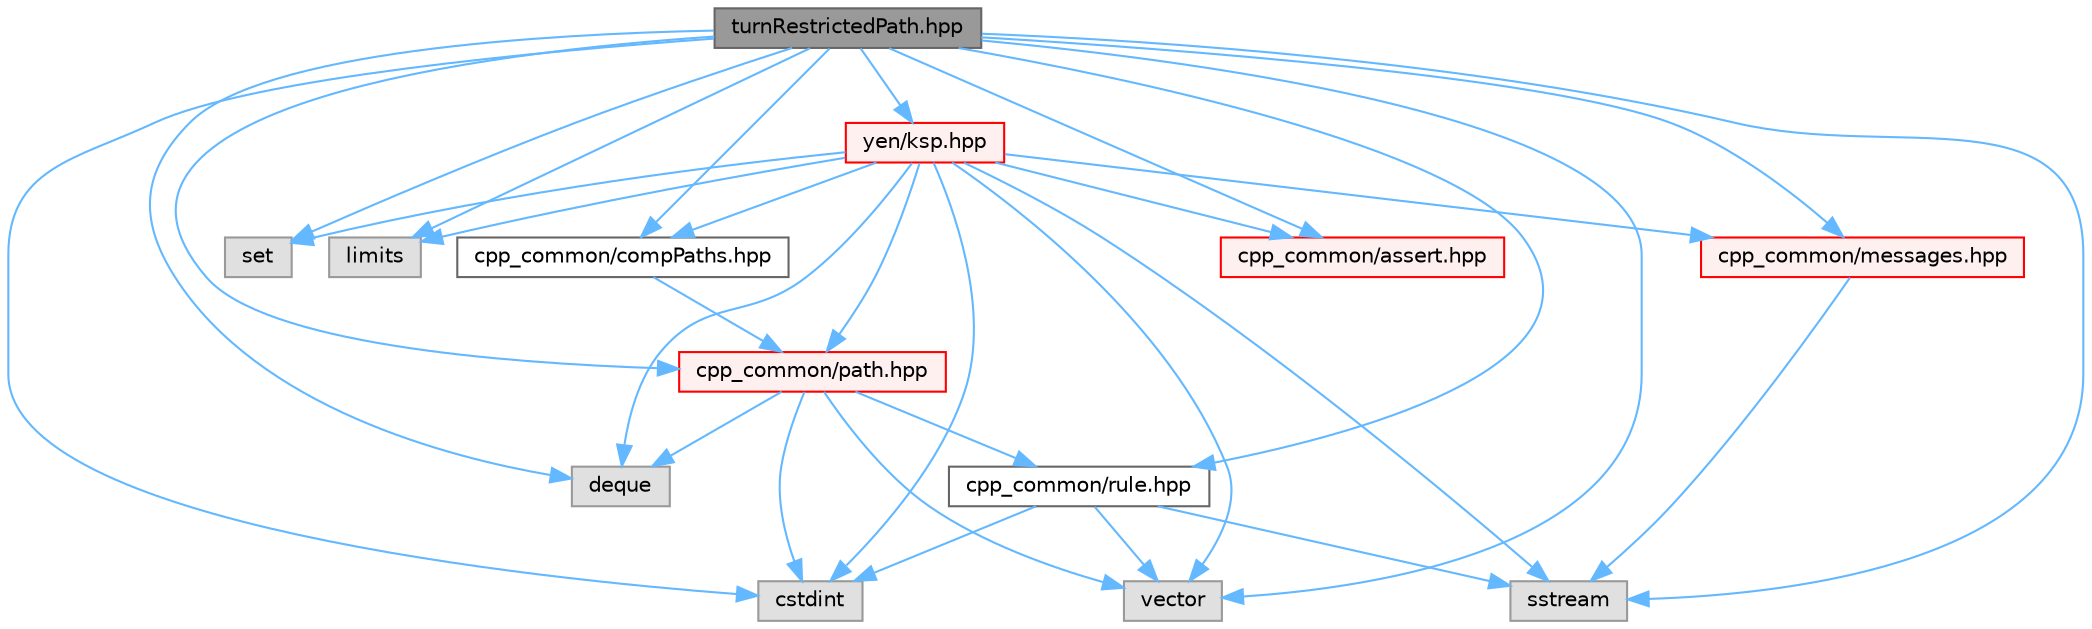digraph "turnRestrictedPath.hpp"
{
 // LATEX_PDF_SIZE
  bgcolor="transparent";
  edge [fontname=Helvetica,fontsize=10,labelfontname=Helvetica,labelfontsize=10];
  node [fontname=Helvetica,fontsize=10,shape=box,height=0.2,width=0.4];
  Node1 [id="Node000001",label="turnRestrictedPath.hpp",height=0.2,width=0.4,color="gray40", fillcolor="grey60", style="filled", fontcolor="black",tooltip=" "];
  Node1 -> Node2 [id="edge1_Node000001_Node000002",color="steelblue1",style="solid",tooltip=" "];
  Node2 [id="Node000002",label="sstream",height=0.2,width=0.4,color="grey60", fillcolor="#E0E0E0", style="filled",tooltip=" "];
  Node1 -> Node3 [id="edge2_Node000001_Node000003",color="steelblue1",style="solid",tooltip=" "];
  Node3 [id="Node000003",label="deque",height=0.2,width=0.4,color="grey60", fillcolor="#E0E0E0", style="filled",tooltip=" "];
  Node1 -> Node4 [id="edge3_Node000001_Node000004",color="steelblue1",style="solid",tooltip=" "];
  Node4 [id="Node000004",label="vector",height=0.2,width=0.4,color="grey60", fillcolor="#E0E0E0", style="filled",tooltip=" "];
  Node1 -> Node5 [id="edge4_Node000001_Node000005",color="steelblue1",style="solid",tooltip=" "];
  Node5 [id="Node000005",label="set",height=0.2,width=0.4,color="grey60", fillcolor="#E0E0E0", style="filled",tooltip=" "];
  Node1 -> Node6 [id="edge5_Node000001_Node000006",color="steelblue1",style="solid",tooltip=" "];
  Node6 [id="Node000006",label="limits",height=0.2,width=0.4,color="grey60", fillcolor="#E0E0E0", style="filled",tooltip=" "];
  Node1 -> Node7 [id="edge6_Node000001_Node000007",color="steelblue1",style="solid",tooltip=" "];
  Node7 [id="Node000007",label="cstdint",height=0.2,width=0.4,color="grey60", fillcolor="#E0E0E0", style="filled",tooltip=" "];
  Node1 -> Node8 [id="edge7_Node000001_Node000008",color="steelblue1",style="solid",tooltip=" "];
  Node8 [id="Node000008",label="yen/ksp.hpp",height=0.2,width=0.4,color="red", fillcolor="#FFF0F0", style="filled",URL="$ksp_8hpp.html",tooltip=" "];
  Node8 -> Node2 [id="edge8_Node000008_Node000002",color="steelblue1",style="solid",tooltip=" "];
  Node8 -> Node3 [id="edge9_Node000008_Node000003",color="steelblue1",style="solid",tooltip=" "];
  Node8 -> Node4 [id="edge10_Node000008_Node000004",color="steelblue1",style="solid",tooltip=" "];
  Node8 -> Node5 [id="edge11_Node000008_Node000005",color="steelblue1",style="solid",tooltip=" "];
  Node8 -> Node6 [id="edge12_Node000008_Node000006",color="steelblue1",style="solid",tooltip=" "];
  Node8 -> Node7 [id="edge13_Node000008_Node000007",color="steelblue1",style="solid",tooltip=" "];
  Node8 -> Node37 [id="edge14_Node000008_Node000037",color="steelblue1",style="solid",tooltip=" "];
  Node37 [id="Node000037",label="cpp_common/assert.hpp",height=0.2,width=0.4,color="red", fillcolor="#FFF0F0", style="filled",URL="$assert_8hpp.html",tooltip="Assertions Handling."];
  Node8 -> Node44 [id="edge15_Node000008_Node000044",color="steelblue1",style="solid",tooltip=" "];
  Node44 [id="Node000044",label="cpp_common/compPaths.hpp",height=0.2,width=0.4,color="grey40", fillcolor="white", style="filled",URL="$compPaths_8hpp.html",tooltip=" "];
  Node44 -> Node19 [id="edge16_Node000044_Node000019",color="steelblue1",style="solid",tooltip=" "];
  Node19 [id="Node000019",label="cpp_common/path.hpp",height=0.2,width=0.4,color="red", fillcolor="#FFF0F0", style="filled",URL="$path_8hpp.html",tooltip=" "];
  Node19 -> Node3 [id="edge17_Node000019_Node000003",color="steelblue1",style="solid",tooltip=" "];
  Node19 -> Node4 [id="edge18_Node000019_Node000004",color="steelblue1",style="solid",tooltip=" "];
  Node19 -> Node7 [id="edge19_Node000019_Node000007",color="steelblue1",style="solid",tooltip=" "];
  Node19 -> Node39 [id="edge20_Node000019_Node000039",color="steelblue1",style="solid",tooltip=" "];
  Node39 [id="Node000039",label="cpp_common/rule.hpp",height=0.2,width=0.4,color="grey40", fillcolor="white", style="filled",URL="$rule_8hpp.html",tooltip=" "];
  Node39 -> Node4 [id="edge21_Node000039_Node000004",color="steelblue1",style="solid",tooltip=" "];
  Node39 -> Node2 [id="edge22_Node000039_Node000002",color="steelblue1",style="solid",tooltip=" "];
  Node39 -> Node7 [id="edge23_Node000039_Node000007",color="steelblue1",style="solid",tooltip=" "];
  Node8 -> Node45 [id="edge24_Node000008_Node000045",color="steelblue1",style="solid",tooltip=" "];
  Node45 [id="Node000045",label="cpp_common/messages.hpp",height=0.2,width=0.4,color="red", fillcolor="#FFF0F0", style="filled",URL="$messages_8hpp.html",tooltip=" "];
  Node45 -> Node2 [id="edge25_Node000045_Node000002",color="steelblue1",style="solid",tooltip=" "];
  Node8 -> Node19 [id="edge26_Node000008_Node000019",color="steelblue1",style="solid",tooltip=" "];
  Node1 -> Node37 [id="edge27_Node000001_Node000037",color="steelblue1",style="solid",tooltip=" "];
  Node1 -> Node19 [id="edge28_Node000001_Node000019",color="steelblue1",style="solid",tooltip=" "];
  Node1 -> Node44 [id="edge29_Node000001_Node000044",color="steelblue1",style="solid",tooltip=" "];
  Node1 -> Node45 [id="edge30_Node000001_Node000045",color="steelblue1",style="solid",tooltip=" "];
  Node1 -> Node39 [id="edge31_Node000001_Node000039",color="steelblue1",style="solid",tooltip=" "];
}

